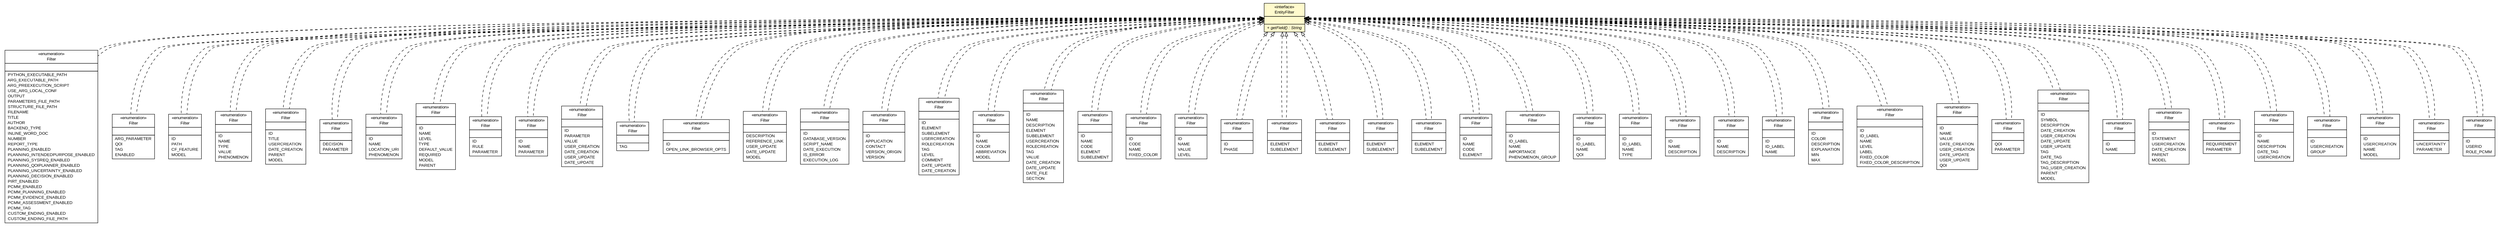 #!/usr/local/bin/dot
#
# Class diagram 
# Generated by UMLGraph version R5_6-24-gf6e263 (http://www.umlgraph.org/)
#

digraph G {
	edge [fontname="arial",fontsize=10,labelfontname="arial",labelfontsize=10];
	node [fontname="arial",fontsize=10,shape=plaintext];
	nodesep=0.25;
	ranksep=0.5;
	// gov.sandia.cf.model.ARGParameters.Filter
	c104043 [label=<<table title="gov.sandia.cf.model.ARGParameters.Filter" border="0" cellborder="1" cellspacing="0" cellpadding="2" port="p" href="../ARGParameters.Filter.html">
		<tr><td><table border="0" cellspacing="0" cellpadding="1">
<tr><td align="center" balign="center"> &#171;enumeration&#187; </td></tr>
<tr><td align="center" balign="center"> Filter </td></tr>
		</table></td></tr>
		<tr><td><table border="0" cellspacing="0" cellpadding="1">
<tr><td align="left" balign="left">  </td></tr>
		</table></td></tr>
		<tr><td><table border="0" cellspacing="0" cellpadding="1">
<tr><td align="left" balign="left"> PYTHON_EXECUTABLE_PATH </td></tr>
<tr><td align="left" balign="left"> ARG_EXECUTABLE_PATH </td></tr>
<tr><td align="left" balign="left"> ARG_PREEXECUTION_SCRIPT </td></tr>
<tr><td align="left" balign="left"> USE_ARG_LOCAL_CONF </td></tr>
<tr><td align="left" balign="left"> OUTPUT </td></tr>
<tr><td align="left" balign="left"> PARAMETERS_FILE_PATH </td></tr>
<tr><td align="left" balign="left"> STRUCTURE_FILE_PATH </td></tr>
<tr><td align="left" balign="left"> FILENAME </td></tr>
<tr><td align="left" balign="left"> TITLE </td></tr>
<tr><td align="left" balign="left"> AUTHOR </td></tr>
<tr><td align="left" balign="left"> BACKEND_TYPE </td></tr>
<tr><td align="left" balign="left"> INLINE_WORD_DOC </td></tr>
<tr><td align="left" balign="left"> NUMBER </td></tr>
<tr><td align="left" balign="left"> REPORT_TYPE </td></tr>
<tr><td align="left" balign="left"> PLANNING_ENABLED </td></tr>
<tr><td align="left" balign="left"> PLANNING_INTENDEDPURPOSE_ENABLED </td></tr>
<tr><td align="left" balign="left"> PLANNING_SYSREQ_ENABLED </td></tr>
<tr><td align="left" balign="left"> PLANNING_QOIPLANNER_ENABLED </td></tr>
<tr><td align="left" balign="left"> PLANNING_UNCERTAINTY_ENABLED </td></tr>
<tr><td align="left" balign="left"> PLANNING_DECISION_ENABLED </td></tr>
<tr><td align="left" balign="left"> PIRT_ENABLED </td></tr>
<tr><td align="left" balign="left"> PCMM_ENABLED </td></tr>
<tr><td align="left" balign="left"> PCMM_PLANNING_ENABLED </td></tr>
<tr><td align="left" balign="left"> PCMM_EVIDENCE_ENABLED </td></tr>
<tr><td align="left" balign="left"> PCMM_ASSESSMENT_ENABLED </td></tr>
<tr><td align="left" balign="left"> PCMM_TAG </td></tr>
<tr><td align="left" balign="left"> CUSTOM_ENDING_ENABLED </td></tr>
<tr><td align="left" balign="left"> CUSTOM_ENDING_FILE_PATH </td></tr>
		</table></td></tr>
		</table>>, URL="../ARGParameters.Filter.html", fontname="arial", fontcolor="black", fontsize=10.0];
	// gov.sandia.cf.model.ARGParametersQoIOption.Filter
	c104045 [label=<<table title="gov.sandia.cf.model.ARGParametersQoIOption.Filter" border="0" cellborder="1" cellspacing="0" cellpadding="2" port="p" href="../ARGParametersQoIOption.Filter.html">
		<tr><td><table border="0" cellspacing="0" cellpadding="1">
<tr><td align="center" balign="center"> &#171;enumeration&#187; </td></tr>
<tr><td align="center" balign="center"> Filter </td></tr>
		</table></td></tr>
		<tr><td><table border="0" cellspacing="0" cellpadding="1">
<tr><td align="left" balign="left">  </td></tr>
		</table></td></tr>
		<tr><td><table border="0" cellspacing="0" cellpadding="1">
<tr><td align="left" balign="left"> ARG_PARAMETER </td></tr>
<tr><td align="left" balign="left"> QOI </td></tr>
<tr><td align="left" balign="left"> TAG </td></tr>
<tr><td align="left" balign="left"> ENABLED </td></tr>
		</table></td></tr>
		</table>>, URL="../ARGParametersQoIOption.Filter.html", fontname="arial", fontcolor="black", fontsize=10.0];
	// gov.sandia.cf.model.ConfigurationFile.Filter
	c104052 [label=<<table title="gov.sandia.cf.model.ConfigurationFile.Filter" border="0" cellborder="1" cellspacing="0" cellpadding="2" port="p" href="../ConfigurationFile.Filter.html">
		<tr><td><table border="0" cellspacing="0" cellpadding="1">
<tr><td align="center" balign="center"> &#171;enumeration&#187; </td></tr>
<tr><td align="center" balign="center"> Filter </td></tr>
		</table></td></tr>
		<tr><td><table border="0" cellspacing="0" cellpadding="1">
<tr><td align="left" balign="left">  </td></tr>
		</table></td></tr>
		<tr><td><table border="0" cellspacing="0" cellpadding="1">
<tr><td align="left" balign="left"> ID </td></tr>
<tr><td align="left" balign="left"> PATH </td></tr>
<tr><td align="left" balign="left"> CF_FEATURE </td></tr>
<tr><td align="left" balign="left"> MODEL </td></tr>
		</table></td></tr>
		</table>>, URL="../ConfigurationFile.Filter.html", fontname="arial", fontcolor="black", fontsize=10.0];
	// gov.sandia.cf.model.Criterion.Filter
	c104054 [label=<<table title="gov.sandia.cf.model.Criterion.Filter" border="0" cellborder="1" cellspacing="0" cellpadding="2" port="p" href="../Criterion.Filter.html">
		<tr><td><table border="0" cellspacing="0" cellpadding="1">
<tr><td align="center" balign="center"> &#171;enumeration&#187; </td></tr>
<tr><td align="center" balign="center"> Filter </td></tr>
		</table></td></tr>
		<tr><td><table border="0" cellspacing="0" cellpadding="1">
<tr><td align="left" balign="left">  </td></tr>
		</table></td></tr>
		<tr><td><table border="0" cellspacing="0" cellpadding="1">
<tr><td align="left" balign="left"> ID </td></tr>
<tr><td align="left" balign="left"> NAME </td></tr>
<tr><td align="left" balign="left"> TYPE </td></tr>
<tr><td align="left" balign="left"> VALUE </td></tr>
<tr><td align="left" balign="left"> PHENOMENON </td></tr>
		</table></td></tr>
		</table>>, URL="../Criterion.Filter.html", fontname="arial", fontcolor="black", fontsize=10.0];
	// gov.sandia.cf.model.Decision.Filter
	c104056 [label=<<table title="gov.sandia.cf.model.Decision.Filter" border="0" cellborder="1" cellspacing="0" cellpadding="2" port="p" href="../Decision.Filter.html">
		<tr><td><table border="0" cellspacing="0" cellpadding="1">
<tr><td align="center" balign="center"> &#171;enumeration&#187; </td></tr>
<tr><td align="center" balign="center"> Filter </td></tr>
		</table></td></tr>
		<tr><td><table border="0" cellspacing="0" cellpadding="1">
<tr><td align="left" balign="left">  </td></tr>
		</table></td></tr>
		<tr><td><table border="0" cellspacing="0" cellpadding="1">
<tr><td align="left" balign="left"> ID </td></tr>
<tr><td align="left" balign="left"> TITLE </td></tr>
<tr><td align="left" balign="left"> USERCREATION </td></tr>
<tr><td align="left" balign="left"> DATE_CREATION </td></tr>
<tr><td align="left" balign="left"> PARENT </td></tr>
<tr><td align="left" balign="left"> MODEL </td></tr>
		</table></td></tr>
		</table>>, URL="../Decision.Filter.html", fontname="arial", fontcolor="black", fontsize=10.0];
	// gov.sandia.cf.model.DecisionValue.Filter
	c104061 [label=<<table title="gov.sandia.cf.model.DecisionValue.Filter" border="0" cellborder="1" cellspacing="0" cellpadding="2" port="p" href="../DecisionValue.Filter.html">
		<tr><td><table border="0" cellspacing="0" cellpadding="1">
<tr><td align="center" balign="center"> &#171;enumeration&#187; </td></tr>
<tr><td align="center" balign="center"> Filter </td></tr>
		</table></td></tr>
		<tr><td><table border="0" cellspacing="0" cellpadding="1">
<tr><td align="left" balign="left">  </td></tr>
		</table></td></tr>
		<tr><td><table border="0" cellspacing="0" cellpadding="1">
<tr><td align="left" balign="left"> DECISION </td></tr>
<tr><td align="left" balign="left"> PARAMETER </td></tr>
		</table></td></tr>
		</table>>, URL="../DecisionValue.Filter.html", fontname="arial", fontcolor="black", fontsize=10.0];
	// gov.sandia.cf.model.Document.Filter
	c104063 [label=<<table title="gov.sandia.cf.model.Document.Filter" border="0" cellborder="1" cellspacing="0" cellpadding="2" port="p" href="../Document.Filter.html">
		<tr><td><table border="0" cellspacing="0" cellpadding="1">
<tr><td align="center" balign="center"> &#171;enumeration&#187; </td></tr>
<tr><td align="center" balign="center"> Filter </td></tr>
		</table></td></tr>
		<tr><td><table border="0" cellspacing="0" cellpadding="1">
<tr><td align="left" balign="left">  </td></tr>
		</table></td></tr>
		<tr><td><table border="0" cellspacing="0" cellpadding="1">
<tr><td align="left" balign="left"> ID </td></tr>
<tr><td align="left" balign="left"> NAME </td></tr>
<tr><td align="left" balign="left"> LOCATION_URI </td></tr>
<tr><td align="left" balign="left"> PHENOMENON </td></tr>
		</table></td></tr>
		</table>>, URL="../Document.Filter.html", fontname="arial", fontcolor="black", fontsize=10.0];
	// gov.sandia.cf.model.GenericParameter.Filter
	c104066 [label=<<table title="gov.sandia.cf.model.GenericParameter.Filter" border="0" cellborder="1" cellspacing="0" cellpadding="2" port="p" href="../GenericParameter.Filter.html">
		<tr><td><table border="0" cellspacing="0" cellpadding="1">
<tr><td align="center" balign="center"> &#171;enumeration&#187; </td></tr>
<tr><td align="center" balign="center"> Filter </td></tr>
		</table></td></tr>
		<tr><td><table border="0" cellspacing="0" cellpadding="1">
<tr><td align="left" balign="left">  </td></tr>
		</table></td></tr>
		<tr><td><table border="0" cellspacing="0" cellpadding="1">
<tr><td align="left" balign="left"> ID </td></tr>
<tr><td align="left" balign="left"> NAME </td></tr>
<tr><td align="left" balign="left"> LEVEL </td></tr>
<tr><td align="left" balign="left"> TYPE </td></tr>
<tr><td align="left" balign="left"> DEFAULT_VALUE </td></tr>
<tr><td align="left" balign="left"> REQUIRED </td></tr>
<tr><td align="left" balign="left"> MODEL </td></tr>
<tr><td align="left" balign="left"> PARENT </td></tr>
		</table></td></tr>
		</table>>, URL="../GenericParameter.Filter.html", fontname="arial", fontcolor="black", fontsize=10.0];
	// gov.sandia.cf.model.GenericParameterConstraint.Filter
	c104068 [label=<<table title="gov.sandia.cf.model.GenericParameterConstraint.Filter" border="0" cellborder="1" cellspacing="0" cellpadding="2" port="p" href="../GenericParameterConstraint.Filter.html">
		<tr><td><table border="0" cellspacing="0" cellpadding="1">
<tr><td align="center" balign="center"> &#171;enumeration&#187; </td></tr>
<tr><td align="center" balign="center"> Filter </td></tr>
		</table></td></tr>
		<tr><td><table border="0" cellspacing="0" cellpadding="1">
<tr><td align="left" balign="left">  </td></tr>
		</table></td></tr>
		<tr><td><table border="0" cellspacing="0" cellpadding="1">
<tr><td align="left" balign="left"> ID </td></tr>
<tr><td align="left" balign="left"> RULE </td></tr>
<tr><td align="left" balign="left"> PARAMETER </td></tr>
		</table></td></tr>
		</table>>, URL="../GenericParameterConstraint.Filter.html", fontname="arial", fontcolor="black", fontsize=10.0];
	// gov.sandia.cf.model.GenericParameterSelectValue.Filter
	c104070 [label=<<table title="gov.sandia.cf.model.GenericParameterSelectValue.Filter" border="0" cellborder="1" cellspacing="0" cellpadding="2" port="p" href="../GenericParameterSelectValue.Filter.html">
		<tr><td><table border="0" cellspacing="0" cellpadding="1">
<tr><td align="center" balign="center"> &#171;enumeration&#187; </td></tr>
<tr><td align="center" balign="center"> Filter </td></tr>
		</table></td></tr>
		<tr><td><table border="0" cellspacing="0" cellpadding="1">
<tr><td align="left" balign="left">  </td></tr>
		</table></td></tr>
		<tr><td><table border="0" cellspacing="0" cellpadding="1">
<tr><td align="left" balign="left"> ID </td></tr>
<tr><td align="left" balign="left"> NAME </td></tr>
<tr><td align="left" balign="left"> PARAMETER </td></tr>
		</table></td></tr>
		</table>>, URL="../GenericParameterSelectValue.Filter.html", fontname="arial", fontcolor="black", fontsize=10.0];
	// gov.sandia.cf.model.GenericValue.Filter
	c104072 [label=<<table title="gov.sandia.cf.model.GenericValue.Filter" border="0" cellborder="1" cellspacing="0" cellpadding="2" port="p" href="../GenericValue.Filter.html">
		<tr><td><table border="0" cellspacing="0" cellpadding="1">
<tr><td align="center" balign="center"> &#171;enumeration&#187; </td></tr>
<tr><td align="center" balign="center"> Filter </td></tr>
		</table></td></tr>
		<tr><td><table border="0" cellspacing="0" cellpadding="1">
<tr><td align="left" balign="left">  </td></tr>
		</table></td></tr>
		<tr><td><table border="0" cellspacing="0" cellpadding="1">
<tr><td align="left" balign="left"> ID </td></tr>
<tr><td align="left" balign="left"> PARAMETER </td></tr>
<tr><td align="left" balign="left"> VALUE </td></tr>
<tr><td align="left" balign="left"> USER_CREATION </td></tr>
<tr><td align="left" balign="left"> DATE_CREATION </td></tr>
<tr><td align="left" balign="left"> USER_UPDATE </td></tr>
<tr><td align="left" balign="left"> DATE_UPDATE </td></tr>
		</table></td></tr>
		</table>>, URL="../GenericValue.Filter.html", fontname="arial", fontcolor="black", fontsize=10.0];
	// gov.sandia.cf.model.GenericValueTaggable.Filter
	c104074 [label=<<table title="gov.sandia.cf.model.GenericValueTaggable.Filter" border="0" cellborder="1" cellspacing="0" cellpadding="2" port="p" href="../GenericValueTaggable.Filter.html">
		<tr><td><table border="0" cellspacing="0" cellpadding="1">
<tr><td align="center" balign="center"> &#171;enumeration&#187; </td></tr>
<tr><td align="center" balign="center"> Filter </td></tr>
		</table></td></tr>
		<tr><td><table border="0" cellspacing="0" cellpadding="1">
<tr><td align="left" balign="left">  </td></tr>
		</table></td></tr>
		<tr><td><table border="0" cellspacing="0" cellpadding="1">
<tr><td align="left" balign="left"> TAG </td></tr>
		</table></td></tr>
		</table>>, URL="../GenericValueTaggable.Filter.html", fontname="arial", fontcolor="black", fontsize=10.0];
	// gov.sandia.cf.model.GlobalConfiguration.Filter
	c104076 [label=<<table title="gov.sandia.cf.model.GlobalConfiguration.Filter" border="0" cellborder="1" cellspacing="0" cellpadding="2" port="p" href="../GlobalConfiguration.Filter.html">
		<tr><td><table border="0" cellspacing="0" cellpadding="1">
<tr><td align="center" balign="center"> &#171;enumeration&#187; </td></tr>
<tr><td align="center" balign="center"> Filter </td></tr>
		</table></td></tr>
		<tr><td><table border="0" cellspacing="0" cellpadding="1">
<tr><td align="left" balign="left">  </td></tr>
		</table></td></tr>
		<tr><td><table border="0" cellspacing="0" cellpadding="1">
<tr><td align="left" balign="left"> ID </td></tr>
<tr><td align="left" balign="left"> OPEN_LINK_BROWSER_OPTS </td></tr>
		</table></td></tr>
		</table>>, URL="../GlobalConfiguration.Filter.html", fontname="arial", fontcolor="black", fontsize=10.0];
	// gov.sandia.cf.model.IntendedPurpose.Filter
	c104086 [label=<<table title="gov.sandia.cf.model.IntendedPurpose.Filter" border="0" cellborder="1" cellspacing="0" cellpadding="2" port="p" href="../IntendedPurpose.Filter.html">
		<tr><td><table border="0" cellspacing="0" cellpadding="1">
<tr><td align="center" balign="center"> &#171;enumeration&#187; </td></tr>
<tr><td align="center" balign="center"> Filter </td></tr>
		</table></td></tr>
		<tr><td><table border="0" cellspacing="0" cellpadding="1">
<tr><td align="left" balign="left">  </td></tr>
		</table></td></tr>
		<tr><td><table border="0" cellspacing="0" cellpadding="1">
<tr><td align="left" balign="left"> DESCRIPTION </td></tr>
<tr><td align="left" balign="left"> REFERENCE_LINK </td></tr>
<tr><td align="left" balign="left"> USER_UPDATE </td></tr>
<tr><td align="left" balign="left"> DATE_UPDATE </td></tr>
<tr><td align="left" balign="left"> MODEL </td></tr>
		</table></td></tr>
		</table>>, URL="../IntendedPurpose.Filter.html", fontname="arial", fontcolor="black", fontsize=10.0];
	// gov.sandia.cf.model.MigrationLog.Filter
	c104089 [label=<<table title="gov.sandia.cf.model.MigrationLog.Filter" border="0" cellborder="1" cellspacing="0" cellpadding="2" port="p" href="../MigrationLog.Filter.html">
		<tr><td><table border="0" cellspacing="0" cellpadding="1">
<tr><td align="center" balign="center"> &#171;enumeration&#187; </td></tr>
<tr><td align="center" balign="center"> Filter </td></tr>
		</table></td></tr>
		<tr><td><table border="0" cellspacing="0" cellpadding="1">
<tr><td align="left" balign="left">  </td></tr>
		</table></td></tr>
		<tr><td><table border="0" cellspacing="0" cellpadding="1">
<tr><td align="left" balign="left"> ID </td></tr>
<tr><td align="left" balign="left"> DATABASE_VERSION </td></tr>
<tr><td align="left" balign="left"> SCRIPT_NAME </td></tr>
<tr><td align="left" balign="left"> DATE_EXECUTION </td></tr>
<tr><td align="left" balign="left"> IS_ERROR </td></tr>
<tr><td align="left" balign="left"> EXECUTION_LOG </td></tr>
		</table></td></tr>
		</table>>, URL="../MigrationLog.Filter.html", fontname="arial", fontcolor="black", fontsize=10.0];
	// gov.sandia.cf.model.Model.Filter
	c104091 [label=<<table title="gov.sandia.cf.model.Model.Filter" border="0" cellborder="1" cellspacing="0" cellpadding="2" port="p" href="../Model.Filter.html">
		<tr><td><table border="0" cellspacing="0" cellpadding="1">
<tr><td align="center" balign="center"> &#171;enumeration&#187; </td></tr>
<tr><td align="center" balign="center"> Filter </td></tr>
		</table></td></tr>
		<tr><td><table border="0" cellspacing="0" cellpadding="1">
<tr><td align="left" balign="left">  </td></tr>
		</table></td></tr>
		<tr><td><table border="0" cellspacing="0" cellpadding="1">
<tr><td align="left" balign="left"> ID </td></tr>
<tr><td align="left" balign="left"> APPLICATION </td></tr>
<tr><td align="left" balign="left"> CONTACT </td></tr>
<tr><td align="left" balign="left"> VERSION_ORIGIN </td></tr>
<tr><td align="left" balign="left"> VERSION </td></tr>
		</table></td></tr>
		</table>>, URL="../Model.Filter.html", fontname="arial", fontcolor="black", fontsize=10.0];
	// gov.sandia.cf.model.PCMMAssessment.Filter
	c104099 [label=<<table title="gov.sandia.cf.model.PCMMAssessment.Filter" border="0" cellborder="1" cellspacing="0" cellpadding="2" port="p" href="../PCMMAssessment.Filter.html">
		<tr><td><table border="0" cellspacing="0" cellpadding="1">
<tr><td align="center" balign="center"> &#171;enumeration&#187; </td></tr>
<tr><td align="center" balign="center"> Filter </td></tr>
		</table></td></tr>
		<tr><td><table border="0" cellspacing="0" cellpadding="1">
<tr><td align="left" balign="left">  </td></tr>
		</table></td></tr>
		<tr><td><table border="0" cellspacing="0" cellpadding="1">
<tr><td align="left" balign="left"> ID </td></tr>
<tr><td align="left" balign="left"> ELEMENT </td></tr>
<tr><td align="left" balign="left"> SUBELEMENT </td></tr>
<tr><td align="left" balign="left"> USERCREATION </td></tr>
<tr><td align="left" balign="left"> ROLECREATION </td></tr>
<tr><td align="left" balign="left"> TAG </td></tr>
<tr><td align="left" balign="left"> LEVEL </td></tr>
<tr><td align="left" balign="left"> COMMENT </td></tr>
<tr><td align="left" balign="left"> DATE_UPDATE </td></tr>
<tr><td align="left" balign="left"> DATE_CREATION </td></tr>
		</table></td></tr>
		</table>>, URL="../PCMMAssessment.Filter.html", fontname="arial", fontcolor="black", fontsize=10.0];
	// gov.sandia.cf.model.PCMMElement.Filter
	c104101 [label=<<table title="gov.sandia.cf.model.PCMMElement.Filter" border="0" cellborder="1" cellspacing="0" cellpadding="2" port="p" href="../PCMMElement.Filter.html">
		<tr><td><table border="0" cellspacing="0" cellpadding="1">
<tr><td align="center" balign="center"> &#171;enumeration&#187; </td></tr>
<tr><td align="center" balign="center"> Filter </td></tr>
		</table></td></tr>
		<tr><td><table border="0" cellspacing="0" cellpadding="1">
<tr><td align="left" balign="left">  </td></tr>
		</table></td></tr>
		<tr><td><table border="0" cellspacing="0" cellpadding="1">
<tr><td align="left" balign="left"> ID </td></tr>
<tr><td align="left" balign="left"> NAME </td></tr>
<tr><td align="left" balign="left"> COLOR </td></tr>
<tr><td align="left" balign="left"> ABBREVIATION </td></tr>
<tr><td align="left" balign="left"> MODEL </td></tr>
		</table></td></tr>
		</table>>, URL="../PCMMElement.Filter.html", fontname="arial", fontcolor="black", fontsize=10.0];
	// gov.sandia.cf.model.PCMMEvidence.Filter
	c104103 [label=<<table title="gov.sandia.cf.model.PCMMEvidence.Filter" border="0" cellborder="1" cellspacing="0" cellpadding="2" port="p" href="../PCMMEvidence.Filter.html">
		<tr><td><table border="0" cellspacing="0" cellpadding="1">
<tr><td align="center" balign="center"> &#171;enumeration&#187; </td></tr>
<tr><td align="center" balign="center"> Filter </td></tr>
		</table></td></tr>
		<tr><td><table border="0" cellspacing="0" cellpadding="1">
<tr><td align="left" balign="left">  </td></tr>
		</table></td></tr>
		<tr><td><table border="0" cellspacing="0" cellpadding="1">
<tr><td align="left" balign="left"> ID </td></tr>
<tr><td align="left" balign="left"> NAME </td></tr>
<tr><td align="left" balign="left"> DESCRIPTION </td></tr>
<tr><td align="left" balign="left"> ELEMENT </td></tr>
<tr><td align="left" balign="left"> SUBELEMENT </td></tr>
<tr><td align="left" balign="left"> USERCREATION </td></tr>
<tr><td align="left" balign="left"> ROLECREATION </td></tr>
<tr><td align="left" balign="left"> TAG </td></tr>
<tr><td align="left" balign="left"> VALUE </td></tr>
<tr><td align="left" balign="left"> DATE_CREATION </td></tr>
<tr><td align="left" balign="left"> DATE_UPDATE </td></tr>
<tr><td align="left" balign="left"> DATE_FILE </td></tr>
<tr><td align="left" balign="left"> SECTION </td></tr>
		</table></td></tr>
		</table>>, URL="../PCMMEvidence.Filter.html", fontname="arial", fontcolor="black", fontsize=10.0];
	// gov.sandia.cf.model.PCMMLevel.Filter
	c104105 [label=<<table title="gov.sandia.cf.model.PCMMLevel.Filter" border="0" cellborder="1" cellspacing="0" cellpadding="2" port="p" href="../PCMMLevel.Filter.html">
		<tr><td><table border="0" cellspacing="0" cellpadding="1">
<tr><td align="center" balign="center"> &#171;enumeration&#187; </td></tr>
<tr><td align="center" balign="center"> Filter </td></tr>
		</table></td></tr>
		<tr><td><table border="0" cellspacing="0" cellpadding="1">
<tr><td align="left" balign="left">  </td></tr>
		</table></td></tr>
		<tr><td><table border="0" cellspacing="0" cellpadding="1">
<tr><td align="left" balign="left"> ID </td></tr>
<tr><td align="left" balign="left"> NAME </td></tr>
<tr><td align="left" balign="left"> CODE </td></tr>
<tr><td align="left" balign="left"> ELEMENT </td></tr>
<tr><td align="left" balign="left"> SUBELEMENT </td></tr>
		</table></td></tr>
		</table>>, URL="../PCMMLevel.Filter.html", fontname="arial", fontcolor="black", fontsize=10.0];
	// gov.sandia.cf.model.PCMMLevelColor.Filter
	c104107 [label=<<table title="gov.sandia.cf.model.PCMMLevelColor.Filter" border="0" cellborder="1" cellspacing="0" cellpadding="2" port="p" href="../PCMMLevelColor.Filter.html">
		<tr><td><table border="0" cellspacing="0" cellpadding="1">
<tr><td align="center" balign="center"> &#171;enumeration&#187; </td></tr>
<tr><td align="center" balign="center"> Filter </td></tr>
		</table></td></tr>
		<tr><td><table border="0" cellspacing="0" cellpadding="1">
<tr><td align="left" balign="left">  </td></tr>
		</table></td></tr>
		<tr><td><table border="0" cellspacing="0" cellpadding="1">
<tr><td align="left" balign="left"> ID </td></tr>
<tr><td align="left" balign="left"> CODE </td></tr>
<tr><td align="left" balign="left"> NAME </td></tr>
<tr><td align="left" balign="left"> FIXED_COLOR </td></tr>
		</table></td></tr>
		</table>>, URL="../PCMMLevelColor.Filter.html", fontname="arial", fontcolor="black", fontsize=10.0];
	// gov.sandia.cf.model.PCMMLevelDescriptor.Filter
	c104109 [label=<<table title="gov.sandia.cf.model.PCMMLevelDescriptor.Filter" border="0" cellborder="1" cellspacing="0" cellpadding="2" port="p" href="../PCMMLevelDescriptor.Filter.html">
		<tr><td><table border="0" cellspacing="0" cellpadding="1">
<tr><td align="center" balign="center"> &#171;enumeration&#187; </td></tr>
<tr><td align="center" balign="center"> Filter </td></tr>
		</table></td></tr>
		<tr><td><table border="0" cellspacing="0" cellpadding="1">
<tr><td align="left" balign="left">  </td></tr>
		</table></td></tr>
		<tr><td><table border="0" cellspacing="0" cellpadding="1">
<tr><td align="left" balign="left"> ID </td></tr>
<tr><td align="left" balign="left"> NAME </td></tr>
<tr><td align="left" balign="left"> VALUE </td></tr>
<tr><td align="left" balign="left"> LEVEL </td></tr>
		</table></td></tr>
		</table>>, URL="../PCMMLevelDescriptor.Filter.html", fontname="arial", fontcolor="black", fontsize=10.0];
	// gov.sandia.cf.model.PCMMOption.Filter
	c104112 [label=<<table title="gov.sandia.cf.model.PCMMOption.Filter" border="0" cellborder="1" cellspacing="0" cellpadding="2" port="p" href="../PCMMOption.Filter.html">
		<tr><td><table border="0" cellspacing="0" cellpadding="1">
<tr><td align="center" balign="center"> &#171;enumeration&#187; </td></tr>
<tr><td align="center" balign="center"> Filter </td></tr>
		</table></td></tr>
		<tr><td><table border="0" cellspacing="0" cellpadding="1">
<tr><td align="left" balign="left">  </td></tr>
		</table></td></tr>
		<tr><td><table border="0" cellspacing="0" cellpadding="1">
<tr><td align="left" balign="left"> ID </td></tr>
<tr><td align="left" balign="left"> PHASE </td></tr>
		</table></td></tr>
		</table>>, URL="../PCMMOption.Filter.html", fontname="arial", fontcolor="black", fontsize=10.0];
	// gov.sandia.cf.model.PCMMPlanningQuestion.Filter
	c104117 [label=<<table title="gov.sandia.cf.model.PCMMPlanningQuestion.Filter" border="0" cellborder="1" cellspacing="0" cellpadding="2" port="p" href="../PCMMPlanningQuestion.Filter.html">
		<tr><td><table border="0" cellspacing="0" cellpadding="1">
<tr><td align="center" balign="center"> &#171;enumeration&#187; </td></tr>
<tr><td align="center" balign="center"> Filter </td></tr>
		</table></td></tr>
		<tr><td><table border="0" cellspacing="0" cellpadding="1">
<tr><td align="left" balign="left">  </td></tr>
		</table></td></tr>
		<tr><td><table border="0" cellspacing="0" cellpadding="1">
<tr><td align="left" balign="left"> ELEMENT </td></tr>
<tr><td align="left" balign="left"> SUBELEMENT </td></tr>
		</table></td></tr>
		</table>>, URL="../PCMMPlanningQuestion.Filter.html", fontname="arial", fontcolor="black", fontsize=10.0];
	// gov.sandia.cf.model.PCMMPlanningTableItem.Filter
	c104122 [label=<<table title="gov.sandia.cf.model.PCMMPlanningTableItem.Filter" border="0" cellborder="1" cellspacing="0" cellpadding="2" port="p" href="../PCMMPlanningTableItem.Filter.html">
		<tr><td><table border="0" cellspacing="0" cellpadding="1">
<tr><td align="center" balign="center"> &#171;enumeration&#187; </td></tr>
<tr><td align="center" balign="center"> Filter </td></tr>
		</table></td></tr>
		<tr><td><table border="0" cellspacing="0" cellpadding="1">
<tr><td align="left" balign="left">  </td></tr>
		</table></td></tr>
		<tr><td><table border="0" cellspacing="0" cellpadding="1">
<tr><td align="left" balign="left"> ELEMENT </td></tr>
<tr><td align="left" balign="left"> SUBELEMENT </td></tr>
		</table></td></tr>
		</table>>, URL="../PCMMPlanningTableItem.Filter.html", fontname="arial", fontcolor="black", fontsize=10.0];
	// gov.sandia.cf.model.PCMMPlanningTableValue.Filter
	c104124 [label=<<table title="gov.sandia.cf.model.PCMMPlanningTableValue.Filter" border="0" cellborder="1" cellspacing="0" cellpadding="2" port="p" href="../PCMMPlanningTableValue.Filter.html">
		<tr><td><table border="0" cellspacing="0" cellpadding="1">
<tr><td align="center" balign="center"> &#171;enumeration&#187; </td></tr>
<tr><td align="center" balign="center"> Filter </td></tr>
		</table></td></tr>
		<tr><td><table border="0" cellspacing="0" cellpadding="1">
<tr><td align="left" balign="left">  </td></tr>
		</table></td></tr>
		<tr><td><table border="0" cellspacing="0" cellpadding="1">
<tr><td align="left" balign="left"> ELEMENT </td></tr>
<tr><td align="left" balign="left"> SUBELEMENT </td></tr>
		</table></td></tr>
		</table>>, URL="../PCMMPlanningTableValue.Filter.html", fontname="arial", fontcolor="black", fontsize=10.0];
	// gov.sandia.cf.model.PCMMPlanningValue.Filter
	c104126 [label=<<table title="gov.sandia.cf.model.PCMMPlanningValue.Filter" border="0" cellborder="1" cellspacing="0" cellpadding="2" port="p" href="../PCMMPlanningValue.Filter.html">
		<tr><td><table border="0" cellspacing="0" cellpadding="1">
<tr><td align="center" balign="center"> &#171;enumeration&#187; </td></tr>
<tr><td align="center" balign="center"> Filter </td></tr>
		</table></td></tr>
		<tr><td><table border="0" cellspacing="0" cellpadding="1">
<tr><td align="left" balign="left">  </td></tr>
		</table></td></tr>
		<tr><td><table border="0" cellspacing="0" cellpadding="1">
<tr><td align="left" balign="left"> ELEMENT </td></tr>
<tr><td align="left" balign="left"> SUBELEMENT </td></tr>
		</table></td></tr>
		</table>>, URL="../PCMMPlanningValue.Filter.html", fontname="arial", fontcolor="black", fontsize=10.0];
	// gov.sandia.cf.model.PCMMSubelement.Filter
	c104128 [label=<<table title="gov.sandia.cf.model.PCMMSubelement.Filter" border="0" cellborder="1" cellspacing="0" cellpadding="2" port="p" href="../PCMMSubelement.Filter.html">
		<tr><td><table border="0" cellspacing="0" cellpadding="1">
<tr><td align="center" balign="center"> &#171;enumeration&#187; </td></tr>
<tr><td align="center" balign="center"> Filter </td></tr>
		</table></td></tr>
		<tr><td><table border="0" cellspacing="0" cellpadding="1">
<tr><td align="left" balign="left">  </td></tr>
		</table></td></tr>
		<tr><td><table border="0" cellspacing="0" cellpadding="1">
<tr><td align="left" balign="left"> ID </td></tr>
<tr><td align="left" balign="left"> NAME </td></tr>
<tr><td align="left" balign="left"> CODE </td></tr>
<tr><td align="left" balign="left"> ELEMENT </td></tr>
		</table></td></tr>
		</table>>, URL="../PCMMSubelement.Filter.html", fontname="arial", fontcolor="black", fontsize=10.0];
	// gov.sandia.cf.model.Phenomenon.Filter
	c104130 [label=<<table title="gov.sandia.cf.model.Phenomenon.Filter" border="0" cellborder="1" cellspacing="0" cellpadding="2" port="p" href="../Phenomenon.Filter.html">
		<tr><td><table border="0" cellspacing="0" cellpadding="1">
<tr><td align="center" balign="center"> &#171;enumeration&#187; </td></tr>
<tr><td align="center" balign="center"> Filter </td></tr>
		</table></td></tr>
		<tr><td><table border="0" cellspacing="0" cellpadding="1">
<tr><td align="left" balign="left">  </td></tr>
		</table></td></tr>
		<tr><td><table border="0" cellspacing="0" cellpadding="1">
<tr><td align="left" balign="left"> ID </td></tr>
<tr><td align="left" balign="left"> ID_LABEL </td></tr>
<tr><td align="left" balign="left"> NAME </td></tr>
<tr><td align="left" balign="left"> IMPORTANCE </td></tr>
<tr><td align="left" balign="left"> PHENOMENON_GROUP </td></tr>
		</table></td></tr>
		</table>>, URL="../Phenomenon.Filter.html", fontname="arial", fontcolor="black", fontsize=10.0];
	// gov.sandia.cf.model.PhenomenonGroup.Filter
	c104132 [label=<<table title="gov.sandia.cf.model.PhenomenonGroup.Filter" border="0" cellborder="1" cellspacing="0" cellpadding="2" port="p" href="../PhenomenonGroup.Filter.html">
		<tr><td><table border="0" cellspacing="0" cellpadding="1">
<tr><td align="center" balign="center"> &#171;enumeration&#187; </td></tr>
<tr><td align="center" balign="center"> Filter </td></tr>
		</table></td></tr>
		<tr><td><table border="0" cellspacing="0" cellpadding="1">
<tr><td align="left" balign="left">  </td></tr>
		</table></td></tr>
		<tr><td><table border="0" cellspacing="0" cellpadding="1">
<tr><td align="left" balign="left"> ID </td></tr>
<tr><td align="left" balign="left"> ID_LABEL </td></tr>
<tr><td align="left" balign="left"> NAME </td></tr>
<tr><td align="left" balign="left"> QOI </td></tr>
		</table></td></tr>
		</table>>, URL="../PhenomenonGroup.Filter.html", fontname="arial", fontcolor="black", fontsize=10.0];
	// gov.sandia.cf.model.PIRTAdequacyColumn.Filter
	c104134 [label=<<table title="gov.sandia.cf.model.PIRTAdequacyColumn.Filter" border="0" cellborder="1" cellspacing="0" cellpadding="2" port="p" href="../PIRTAdequacyColumn.Filter.html">
		<tr><td><table border="0" cellspacing="0" cellpadding="1">
<tr><td align="center" balign="center"> &#171;enumeration&#187; </td></tr>
<tr><td align="center" balign="center"> Filter </td></tr>
		</table></td></tr>
		<tr><td><table border="0" cellspacing="0" cellpadding="1">
<tr><td align="left" balign="left">  </td></tr>
		</table></td></tr>
		<tr><td><table border="0" cellspacing="0" cellpadding="1">
<tr><td align="left" balign="left"> ID </td></tr>
<tr><td align="left" balign="left"> ID_LABEL </td></tr>
<tr><td align="left" balign="left"> NAME </td></tr>
<tr><td align="left" balign="left"> TYPE </td></tr>
		</table></td></tr>
		</table>>, URL="../PIRTAdequacyColumn.Filter.html", fontname="arial", fontcolor="black", fontsize=10.0];
	// gov.sandia.cf.model.PIRTAdequacyColumnGuideline.Filter
	c104136 [label=<<table title="gov.sandia.cf.model.PIRTAdequacyColumnGuideline.Filter" border="0" cellborder="1" cellspacing="0" cellpadding="2" port="p" href="../PIRTAdequacyColumnGuideline.Filter.html">
		<tr><td><table border="0" cellspacing="0" cellpadding="1">
<tr><td align="center" balign="center"> &#171;enumeration&#187; </td></tr>
<tr><td align="center" balign="center"> Filter </td></tr>
		</table></td></tr>
		<tr><td><table border="0" cellspacing="0" cellpadding="1">
<tr><td align="left" balign="left">  </td></tr>
		</table></td></tr>
		<tr><td><table border="0" cellspacing="0" cellpadding="1">
<tr><td align="left" balign="left"> ID </td></tr>
<tr><td align="left" balign="left"> NAME </td></tr>
<tr><td align="left" balign="left"> DESCRIPTION </td></tr>
		</table></td></tr>
		</table>>, URL="../PIRTAdequacyColumnGuideline.Filter.html", fontname="arial", fontcolor="black", fontsize=10.0];
	// gov.sandia.cf.model.PIRTAdequacyColumnLevelGuideline.Filter
	c104138 [label=<<table title="gov.sandia.cf.model.PIRTAdequacyColumnLevelGuideline.Filter" border="0" cellborder="1" cellspacing="0" cellpadding="2" port="p" href="../PIRTAdequacyColumnLevelGuideline.Filter.html">
		<tr><td><table border="0" cellspacing="0" cellpadding="1">
<tr><td align="center" balign="center"> &#171;enumeration&#187; </td></tr>
<tr><td align="center" balign="center"> Filter </td></tr>
		</table></td></tr>
		<tr><td><table border="0" cellspacing="0" cellpadding="1">
<tr><td align="left" balign="left">  </td></tr>
		</table></td></tr>
		<tr><td><table border="0" cellspacing="0" cellpadding="1">
<tr><td align="left" balign="left"> ID </td></tr>
<tr><td align="left" balign="left"> NAME </td></tr>
<tr><td align="left" balign="left"> DESCRIPTION </td></tr>
		</table></td></tr>
		</table>>, URL="../PIRTAdequacyColumnLevelGuideline.Filter.html", fontname="arial", fontcolor="black", fontsize=10.0];
	// gov.sandia.cf.model.PIRTDescriptionHeader.Filter
	c104140 [label=<<table title="gov.sandia.cf.model.PIRTDescriptionHeader.Filter" border="0" cellborder="1" cellspacing="0" cellpadding="2" port="p" href="../PIRTDescriptionHeader.Filter.html">
		<tr><td><table border="0" cellspacing="0" cellpadding="1">
<tr><td align="center" balign="center"> &#171;enumeration&#187; </td></tr>
<tr><td align="center" balign="center"> Filter </td></tr>
		</table></td></tr>
		<tr><td><table border="0" cellspacing="0" cellpadding="1">
<tr><td align="left" balign="left">  </td></tr>
		</table></td></tr>
		<tr><td><table border="0" cellspacing="0" cellpadding="1">
<tr><td align="left" balign="left"> ID </td></tr>
<tr><td align="left" balign="left"> ID_LABEL </td></tr>
<tr><td align="left" balign="left"> NAME </td></tr>
		</table></td></tr>
		</table>>, URL="../PIRTDescriptionHeader.Filter.html", fontname="arial", fontcolor="black", fontsize=10.0];
	// gov.sandia.cf.model.PIRTLevelDifferenceColor.Filter
	c104142 [label=<<table title="gov.sandia.cf.model.PIRTLevelDifferenceColor.Filter" border="0" cellborder="1" cellspacing="0" cellpadding="2" port="p" href="../PIRTLevelDifferenceColor.Filter.html">
		<tr><td><table border="0" cellspacing="0" cellpadding="1">
<tr><td align="center" balign="center"> &#171;enumeration&#187; </td></tr>
<tr><td align="center" balign="center"> Filter </td></tr>
		</table></td></tr>
		<tr><td><table border="0" cellspacing="0" cellpadding="1">
<tr><td align="left" balign="left">  </td></tr>
		</table></td></tr>
		<tr><td><table border="0" cellspacing="0" cellpadding="1">
<tr><td align="left" balign="left"> ID </td></tr>
<tr><td align="left" balign="left"> COLOR </td></tr>
<tr><td align="left" balign="left"> DESCRIPTION </td></tr>
<tr><td align="left" balign="left"> EXPLANATION </td></tr>
<tr><td align="left" balign="left"> MIN </td></tr>
<tr><td align="left" balign="left"> MAX </td></tr>
		</table></td></tr>
		</table>>, URL="../PIRTLevelDifferenceColor.Filter.html", fontname="arial", fontcolor="black", fontsize=10.0];
	// gov.sandia.cf.model.PIRTLevelImportance.Filter
	c104144 [label=<<table title="gov.sandia.cf.model.PIRTLevelImportance.Filter" border="0" cellborder="1" cellspacing="0" cellpadding="2" port="p" href="../PIRTLevelImportance.Filter.html">
		<tr><td><table border="0" cellspacing="0" cellpadding="1">
<tr><td align="center" balign="center"> &#171;enumeration&#187; </td></tr>
<tr><td align="center" balign="center"> Filter </td></tr>
		</table></td></tr>
		<tr><td><table border="0" cellspacing="0" cellpadding="1">
<tr><td align="left" balign="left">  </td></tr>
		</table></td></tr>
		<tr><td><table border="0" cellspacing="0" cellpadding="1">
<tr><td align="left" balign="left"> ID </td></tr>
<tr><td align="left" balign="left"> ID_LABEL </td></tr>
<tr><td align="left" balign="left"> NAME </td></tr>
<tr><td align="left" balign="left"> LEVEL </td></tr>
<tr><td align="left" balign="left"> LABEL </td></tr>
<tr><td align="left" balign="left"> FIXED_COLOR </td></tr>
<tr><td align="left" balign="left"> FIXED_COLOR_DESCRIPTION </td></tr>
		</table></td></tr>
		</table>>, URL="../PIRTLevelImportance.Filter.html", fontname="arial", fontcolor="black", fontsize=10.0];
	// gov.sandia.cf.model.QoIHeader.Filter
	c104147 [label=<<table title="gov.sandia.cf.model.QoIHeader.Filter" border="0" cellborder="1" cellspacing="0" cellpadding="2" port="p" href="../QoIHeader.Filter.html">
		<tr><td><table border="0" cellspacing="0" cellpadding="1">
<tr><td align="center" balign="center"> &#171;enumeration&#187; </td></tr>
<tr><td align="center" balign="center"> Filter </td></tr>
		</table></td></tr>
		<tr><td><table border="0" cellspacing="0" cellpadding="1">
<tr><td align="left" balign="left">  </td></tr>
		</table></td></tr>
		<tr><td><table border="0" cellspacing="0" cellpadding="1">
<tr><td align="left" balign="left"> ID </td></tr>
<tr><td align="left" balign="left"> NAME </td></tr>
<tr><td align="left" balign="left"> VALUE </td></tr>
<tr><td align="left" balign="left"> DATE_CREATION </td></tr>
<tr><td align="left" balign="left"> USER_CREATION </td></tr>
<tr><td align="left" balign="left"> DATE_UPDATE </td></tr>
<tr><td align="left" balign="left"> USER_UPDATE </td></tr>
<tr><td align="left" balign="left"> QOI </td></tr>
		</table></td></tr>
		</table>>, URL="../QoIHeader.Filter.html", fontname="arial", fontcolor="black", fontsize=10.0];
	// gov.sandia.cf.model.QoIPlanningValue.Filter
	c104152 [label=<<table title="gov.sandia.cf.model.QoIPlanningValue.Filter" border="0" cellborder="1" cellspacing="0" cellpadding="2" port="p" href="../QoIPlanningValue.Filter.html">
		<tr><td><table border="0" cellspacing="0" cellpadding="1">
<tr><td align="center" balign="center"> &#171;enumeration&#187; </td></tr>
<tr><td align="center" balign="center"> Filter </td></tr>
		</table></td></tr>
		<tr><td><table border="0" cellspacing="0" cellpadding="1">
<tr><td align="left" balign="left">  </td></tr>
		</table></td></tr>
		<tr><td><table border="0" cellspacing="0" cellpadding="1">
<tr><td align="left" balign="left"> QOI </td></tr>
<tr><td align="left" balign="left"> PARAMETER </td></tr>
		</table></td></tr>
		</table>>, URL="../QoIPlanningValue.Filter.html", fontname="arial", fontcolor="black", fontsize=10.0];
	// gov.sandia.cf.model.QuantityOfInterest.Filter
	c104154 [label=<<table title="gov.sandia.cf.model.QuantityOfInterest.Filter" border="0" cellborder="1" cellspacing="0" cellpadding="2" port="p" href="../QuantityOfInterest.Filter.html">
		<tr><td><table border="0" cellspacing="0" cellpadding="1">
<tr><td align="center" balign="center"> &#171;enumeration&#187; </td></tr>
<tr><td align="center" balign="center"> Filter </td></tr>
		</table></td></tr>
		<tr><td><table border="0" cellspacing="0" cellpadding="1">
<tr><td align="left" balign="left">  </td></tr>
		</table></td></tr>
		<tr><td><table border="0" cellspacing="0" cellpadding="1">
<tr><td align="left" balign="left"> ID </td></tr>
<tr><td align="left" balign="left"> SYMBOL </td></tr>
<tr><td align="left" balign="left"> DESCRIPTION </td></tr>
<tr><td align="left" balign="left"> DATE_CREATION </td></tr>
<tr><td align="left" balign="left"> USER_CREATION </td></tr>
<tr><td align="left" balign="left"> DATE_UPDATE </td></tr>
<tr><td align="left" balign="left"> USER_UPDATE </td></tr>
<tr><td align="left" balign="left"> TAG </td></tr>
<tr><td align="left" balign="left"> DATE_TAG </td></tr>
<tr><td align="left" balign="left"> TAG_DESCRIPTION </td></tr>
<tr><td align="left" balign="left"> TAG_USER_CREATION </td></tr>
<tr><td align="left" balign="left"> PARENT </td></tr>
<tr><td align="left" balign="left"> MODEL </td></tr>
		</table></td></tr>
		</table>>, URL="../QuantityOfInterest.Filter.html", fontname="arial", fontcolor="black", fontsize=10.0];
	// gov.sandia.cf.model.query.EntityFilter
	c104155 [label=<<table title="gov.sandia.cf.model.query.EntityFilter" border="0" cellborder="1" cellspacing="0" cellpadding="2" port="p" bgcolor="lemonChiffon" href="./EntityFilter.html">
		<tr><td><table border="0" cellspacing="0" cellpadding="1">
<tr><td align="center" balign="center"> &#171;interface&#187; </td></tr>
<tr><td align="center" balign="center"> EntityFilter </td></tr>
		</table></td></tr>
		<tr><td><table border="0" cellspacing="0" cellpadding="1">
<tr><td align="left" balign="left">  </td></tr>
		</table></td></tr>
		<tr><td><table border="0" cellspacing="0" cellpadding="1">
<tr><td align="left" balign="left"><font face="arial italic" point-size="10.0"> + getField() : String </font></td></tr>
		</table></td></tr>
		</table>>, URL="./EntityFilter.html", fontname="arial", fontcolor="black", fontsize=10.0];
	// gov.sandia.cf.model.Role.Filter
	c104158 [label=<<table title="gov.sandia.cf.model.Role.Filter" border="0" cellborder="1" cellspacing="0" cellpadding="2" port="p" href="../Role.Filter.html">
		<tr><td><table border="0" cellspacing="0" cellpadding="1">
<tr><td align="center" balign="center"> &#171;enumeration&#187; </td></tr>
<tr><td align="center" balign="center"> Filter </td></tr>
		</table></td></tr>
		<tr><td><table border="0" cellspacing="0" cellpadding="1">
<tr><td align="left" balign="left">  </td></tr>
		</table></td></tr>
		<tr><td><table border="0" cellspacing="0" cellpadding="1">
<tr><td align="left" balign="left"> ID </td></tr>
<tr><td align="left" balign="left"> NAME </td></tr>
		</table></td></tr>
		</table>>, URL="../Role.Filter.html", fontname="arial", fontcolor="black", fontsize=10.0];
	// gov.sandia.cf.model.SystemRequirement.Filter
	c104160 [label=<<table title="gov.sandia.cf.model.SystemRequirement.Filter" border="0" cellborder="1" cellspacing="0" cellpadding="2" port="p" href="../SystemRequirement.Filter.html">
		<tr><td><table border="0" cellspacing="0" cellpadding="1">
<tr><td align="center" balign="center"> &#171;enumeration&#187; </td></tr>
<tr><td align="center" balign="center"> Filter </td></tr>
		</table></td></tr>
		<tr><td><table border="0" cellspacing="0" cellpadding="1">
<tr><td align="left" balign="left">  </td></tr>
		</table></td></tr>
		<tr><td><table border="0" cellspacing="0" cellpadding="1">
<tr><td align="left" balign="left"> ID </td></tr>
<tr><td align="left" balign="left"> STATEMENT </td></tr>
<tr><td align="left" balign="left"> USERCREATION </td></tr>
<tr><td align="left" balign="left"> DATE_CREATION </td></tr>
<tr><td align="left" balign="left"> PARENT </td></tr>
<tr><td align="left" balign="left"> MODEL </td></tr>
		</table></td></tr>
		</table>>, URL="../SystemRequirement.Filter.html", fontname="arial", fontcolor="black", fontsize=10.0];
	// gov.sandia.cf.model.SystemRequirementValue.Filter
	c104165 [label=<<table title="gov.sandia.cf.model.SystemRequirementValue.Filter" border="0" cellborder="1" cellspacing="0" cellpadding="2" port="p" href="../SystemRequirementValue.Filter.html">
		<tr><td><table border="0" cellspacing="0" cellpadding="1">
<tr><td align="center" balign="center"> &#171;enumeration&#187; </td></tr>
<tr><td align="center" balign="center"> Filter </td></tr>
		</table></td></tr>
		<tr><td><table border="0" cellspacing="0" cellpadding="1">
<tr><td align="left" balign="left">  </td></tr>
		</table></td></tr>
		<tr><td><table border="0" cellspacing="0" cellpadding="1">
<tr><td align="left" balign="left"> REQUIREMENT </td></tr>
<tr><td align="left" balign="left"> PARAMETER </td></tr>
		</table></td></tr>
		</table>>, URL="../SystemRequirementValue.Filter.html", fontname="arial", fontcolor="black", fontsize=10.0];
	// gov.sandia.cf.model.Tag.Filter
	c104167 [label=<<table title="gov.sandia.cf.model.Tag.Filter" border="0" cellborder="1" cellspacing="0" cellpadding="2" port="p" href="../Tag.Filter.html">
		<tr><td><table border="0" cellspacing="0" cellpadding="1">
<tr><td align="center" balign="center"> &#171;enumeration&#187; </td></tr>
<tr><td align="center" balign="center"> Filter </td></tr>
		</table></td></tr>
		<tr><td><table border="0" cellspacing="0" cellpadding="1">
<tr><td align="left" balign="left">  </td></tr>
		</table></td></tr>
		<tr><td><table border="0" cellspacing="0" cellpadding="1">
<tr><td align="left" balign="left"> ID </td></tr>
<tr><td align="left" balign="left"> NAME </td></tr>
<tr><td align="left" balign="left"> DESCRIPTION </td></tr>
<tr><td align="left" balign="left"> DATE_TAG </td></tr>
<tr><td align="left" balign="left"> USERCREATION </td></tr>
		</table></td></tr>
		</table>>, URL="../Tag.Filter.html", fontname="arial", fontcolor="black", fontsize=10.0];
	// gov.sandia.cf.model.Uncertainty.Filter
	c104169 [label=<<table title="gov.sandia.cf.model.Uncertainty.Filter" border="0" cellborder="1" cellspacing="0" cellpadding="2" port="p" href="../Uncertainty.Filter.html">
		<tr><td><table border="0" cellspacing="0" cellpadding="1">
<tr><td align="center" balign="center"> &#171;enumeration&#187; </td></tr>
<tr><td align="center" balign="center"> Filter </td></tr>
		</table></td></tr>
		<tr><td><table border="0" cellspacing="0" cellpadding="1">
<tr><td align="left" balign="left">  </td></tr>
		</table></td></tr>
		<tr><td><table border="0" cellspacing="0" cellpadding="1">
<tr><td align="left" balign="left"> ID </td></tr>
<tr><td align="left" balign="left"> USERCREATION </td></tr>
<tr><td align="left" balign="left"> GROUP </td></tr>
		</table></td></tr>
		</table>>, URL="../Uncertainty.Filter.html", fontname="arial", fontcolor="black", fontsize=10.0];
	// gov.sandia.cf.model.UncertaintyGroup.Filter
	c104172 [label=<<table title="gov.sandia.cf.model.UncertaintyGroup.Filter" border="0" cellborder="1" cellspacing="0" cellpadding="2" port="p" href="../UncertaintyGroup.Filter.html">
		<tr><td><table border="0" cellspacing="0" cellpadding="1">
<tr><td align="center" balign="center"> &#171;enumeration&#187; </td></tr>
<tr><td align="center" balign="center"> Filter </td></tr>
		</table></td></tr>
		<tr><td><table border="0" cellspacing="0" cellpadding="1">
<tr><td align="left" balign="left">  </td></tr>
		</table></td></tr>
		<tr><td><table border="0" cellspacing="0" cellpadding="1">
<tr><td align="left" balign="left"> ID </td></tr>
<tr><td align="left" balign="left"> USERCREATION </td></tr>
<tr><td align="left" balign="left"> NAME </td></tr>
<tr><td align="left" balign="left"> MODEL </td></tr>
		</table></td></tr>
		</table>>, URL="../UncertaintyGroup.Filter.html", fontname="arial", fontcolor="black", fontsize=10.0];
	// gov.sandia.cf.model.UncertaintyValue.Filter
	c104176 [label=<<table title="gov.sandia.cf.model.UncertaintyValue.Filter" border="0" cellborder="1" cellspacing="0" cellpadding="2" port="p" href="../UncertaintyValue.Filter.html">
		<tr><td><table border="0" cellspacing="0" cellpadding="1">
<tr><td align="center" balign="center"> &#171;enumeration&#187; </td></tr>
<tr><td align="center" balign="center"> Filter </td></tr>
		</table></td></tr>
		<tr><td><table border="0" cellspacing="0" cellpadding="1">
<tr><td align="left" balign="left">  </td></tr>
		</table></td></tr>
		<tr><td><table border="0" cellspacing="0" cellpadding="1">
<tr><td align="left" balign="left"> UNCERTAINTY </td></tr>
<tr><td align="left" balign="left"> PARAMETER </td></tr>
		</table></td></tr>
		</table>>, URL="../UncertaintyValue.Filter.html", fontname="arial", fontcolor="black", fontsize=10.0];
	// gov.sandia.cf.model.User.Filter
	c104178 [label=<<table title="gov.sandia.cf.model.User.Filter" border="0" cellborder="1" cellspacing="0" cellpadding="2" port="p" href="../User.Filter.html">
		<tr><td><table border="0" cellspacing="0" cellpadding="1">
<tr><td align="center" balign="center"> &#171;enumeration&#187; </td></tr>
<tr><td align="center" balign="center"> Filter </td></tr>
		</table></td></tr>
		<tr><td><table border="0" cellspacing="0" cellpadding="1">
<tr><td align="left" balign="left">  </td></tr>
		</table></td></tr>
		<tr><td><table border="0" cellspacing="0" cellpadding="1">
<tr><td align="left" balign="left"> ID </td></tr>
<tr><td align="left" balign="left"> USERID </td></tr>
<tr><td align="left" balign="left"> ROLE_PCMM </td></tr>
		</table></td></tr>
		</table>>, URL="../User.Filter.html", fontname="arial", fontcolor="black", fontsize=10.0];
	//gov.sandia.cf.model.ARGParameters.Filter implements gov.sandia.cf.model.query.EntityFilter
	c104155:p -> c104043:p [dir=back,arrowtail=empty,style=dashed];
	//gov.sandia.cf.model.ARGParametersQoIOption.Filter implements gov.sandia.cf.model.query.EntityFilter
	c104155:p -> c104045:p [dir=back,arrowtail=empty,style=dashed];
	//gov.sandia.cf.model.ConfigurationFile.Filter implements gov.sandia.cf.model.query.EntityFilter
	c104155:p -> c104052:p [dir=back,arrowtail=empty,style=dashed];
	//gov.sandia.cf.model.Criterion.Filter implements gov.sandia.cf.model.query.EntityFilter
	c104155:p -> c104054:p [dir=back,arrowtail=empty,style=dashed];
	//gov.sandia.cf.model.Decision.Filter implements gov.sandia.cf.model.query.EntityFilter
	c104155:p -> c104056:p [dir=back,arrowtail=empty,style=dashed];
	//gov.sandia.cf.model.DecisionValue.Filter implements gov.sandia.cf.model.query.EntityFilter
	c104155:p -> c104061:p [dir=back,arrowtail=empty,style=dashed];
	//gov.sandia.cf.model.Document.Filter implements gov.sandia.cf.model.query.EntityFilter
	c104155:p -> c104063:p [dir=back,arrowtail=empty,style=dashed];
	//gov.sandia.cf.model.GenericParameter.Filter implements gov.sandia.cf.model.query.EntityFilter
	c104155:p -> c104066:p [dir=back,arrowtail=empty,style=dashed];
	//gov.sandia.cf.model.GenericParameterConstraint.Filter implements gov.sandia.cf.model.query.EntityFilter
	c104155:p -> c104068:p [dir=back,arrowtail=empty,style=dashed];
	//gov.sandia.cf.model.GenericParameterSelectValue.Filter implements gov.sandia.cf.model.query.EntityFilter
	c104155:p -> c104070:p [dir=back,arrowtail=empty,style=dashed];
	//gov.sandia.cf.model.GenericValue.Filter implements gov.sandia.cf.model.query.EntityFilter
	c104155:p -> c104072:p [dir=back,arrowtail=empty,style=dashed];
	//gov.sandia.cf.model.GenericValueTaggable.Filter implements gov.sandia.cf.model.query.EntityFilter
	c104155:p -> c104074:p [dir=back,arrowtail=empty,style=dashed];
	//gov.sandia.cf.model.GlobalConfiguration.Filter implements gov.sandia.cf.model.query.EntityFilter
	c104155:p -> c104076:p [dir=back,arrowtail=empty,style=dashed];
	//gov.sandia.cf.model.IntendedPurpose.Filter implements gov.sandia.cf.model.query.EntityFilter
	c104155:p -> c104086:p [dir=back,arrowtail=empty,style=dashed];
	//gov.sandia.cf.model.MigrationLog.Filter implements gov.sandia.cf.model.query.EntityFilter
	c104155:p -> c104089:p [dir=back,arrowtail=empty,style=dashed];
	//gov.sandia.cf.model.Model.Filter implements gov.sandia.cf.model.query.EntityFilter
	c104155:p -> c104091:p [dir=back,arrowtail=empty,style=dashed];
	//gov.sandia.cf.model.PCMMAssessment.Filter implements gov.sandia.cf.model.query.EntityFilter
	c104155:p -> c104099:p [dir=back,arrowtail=empty,style=dashed];
	//gov.sandia.cf.model.PCMMElement.Filter implements gov.sandia.cf.model.query.EntityFilter
	c104155:p -> c104101:p [dir=back,arrowtail=empty,style=dashed];
	//gov.sandia.cf.model.PCMMEvidence.Filter implements gov.sandia.cf.model.query.EntityFilter
	c104155:p -> c104103:p [dir=back,arrowtail=empty,style=dashed];
	//gov.sandia.cf.model.PCMMLevel.Filter implements gov.sandia.cf.model.query.EntityFilter
	c104155:p -> c104105:p [dir=back,arrowtail=empty,style=dashed];
	//gov.sandia.cf.model.PCMMLevelColor.Filter implements gov.sandia.cf.model.query.EntityFilter
	c104155:p -> c104107:p [dir=back,arrowtail=empty,style=dashed];
	//gov.sandia.cf.model.PCMMLevelDescriptor.Filter implements gov.sandia.cf.model.query.EntityFilter
	c104155:p -> c104109:p [dir=back,arrowtail=empty,style=dashed];
	//gov.sandia.cf.model.PCMMOption.Filter implements gov.sandia.cf.model.query.EntityFilter
	c104155:p -> c104112:p [dir=back,arrowtail=empty,style=dashed];
	//gov.sandia.cf.model.PCMMPlanningQuestion.Filter implements gov.sandia.cf.model.query.EntityFilter
	c104155:p -> c104117:p [dir=back,arrowtail=empty,style=dashed];
	//gov.sandia.cf.model.PCMMPlanningTableItem.Filter implements gov.sandia.cf.model.query.EntityFilter
	c104155:p -> c104122:p [dir=back,arrowtail=empty,style=dashed];
	//gov.sandia.cf.model.PCMMPlanningTableValue.Filter implements gov.sandia.cf.model.query.EntityFilter
	c104155:p -> c104124:p [dir=back,arrowtail=empty,style=dashed];
	//gov.sandia.cf.model.PCMMPlanningValue.Filter implements gov.sandia.cf.model.query.EntityFilter
	c104155:p -> c104126:p [dir=back,arrowtail=empty,style=dashed];
	//gov.sandia.cf.model.PCMMSubelement.Filter implements gov.sandia.cf.model.query.EntityFilter
	c104155:p -> c104128:p [dir=back,arrowtail=empty,style=dashed];
	//gov.sandia.cf.model.Phenomenon.Filter implements gov.sandia.cf.model.query.EntityFilter
	c104155:p -> c104130:p [dir=back,arrowtail=empty,style=dashed];
	//gov.sandia.cf.model.PhenomenonGroup.Filter implements gov.sandia.cf.model.query.EntityFilter
	c104155:p -> c104132:p [dir=back,arrowtail=empty,style=dashed];
	//gov.sandia.cf.model.PIRTAdequacyColumn.Filter implements gov.sandia.cf.model.query.EntityFilter
	c104155:p -> c104134:p [dir=back,arrowtail=empty,style=dashed];
	//gov.sandia.cf.model.PIRTAdequacyColumnGuideline.Filter implements gov.sandia.cf.model.query.EntityFilter
	c104155:p -> c104136:p [dir=back,arrowtail=empty,style=dashed];
	//gov.sandia.cf.model.PIRTAdequacyColumnLevelGuideline.Filter implements gov.sandia.cf.model.query.EntityFilter
	c104155:p -> c104138:p [dir=back,arrowtail=empty,style=dashed];
	//gov.sandia.cf.model.PIRTDescriptionHeader.Filter implements gov.sandia.cf.model.query.EntityFilter
	c104155:p -> c104140:p [dir=back,arrowtail=empty,style=dashed];
	//gov.sandia.cf.model.PIRTLevelDifferenceColor.Filter implements gov.sandia.cf.model.query.EntityFilter
	c104155:p -> c104142:p [dir=back,arrowtail=empty,style=dashed];
	//gov.sandia.cf.model.PIRTLevelImportance.Filter implements gov.sandia.cf.model.query.EntityFilter
	c104155:p -> c104144:p [dir=back,arrowtail=empty,style=dashed];
	//gov.sandia.cf.model.QoIHeader.Filter implements gov.sandia.cf.model.query.EntityFilter
	c104155:p -> c104147:p [dir=back,arrowtail=empty,style=dashed];
	//gov.sandia.cf.model.QoIPlanningValue.Filter implements gov.sandia.cf.model.query.EntityFilter
	c104155:p -> c104152:p [dir=back,arrowtail=empty,style=dashed];
	//gov.sandia.cf.model.QuantityOfInterest.Filter implements gov.sandia.cf.model.query.EntityFilter
	c104155:p -> c104154:p [dir=back,arrowtail=empty,style=dashed];
	//gov.sandia.cf.model.Role.Filter implements gov.sandia.cf.model.query.EntityFilter
	c104155:p -> c104158:p [dir=back,arrowtail=empty,style=dashed];
	//gov.sandia.cf.model.SystemRequirement.Filter implements gov.sandia.cf.model.query.EntityFilter
	c104155:p -> c104160:p [dir=back,arrowtail=empty,style=dashed];
	//gov.sandia.cf.model.SystemRequirementValue.Filter implements gov.sandia.cf.model.query.EntityFilter
	c104155:p -> c104165:p [dir=back,arrowtail=empty,style=dashed];
	//gov.sandia.cf.model.Tag.Filter implements gov.sandia.cf.model.query.EntityFilter
	c104155:p -> c104167:p [dir=back,arrowtail=empty,style=dashed];
	//gov.sandia.cf.model.Uncertainty.Filter implements gov.sandia.cf.model.query.EntityFilter
	c104155:p -> c104169:p [dir=back,arrowtail=empty,style=dashed];
	//gov.sandia.cf.model.UncertaintyGroup.Filter implements gov.sandia.cf.model.query.EntityFilter
	c104155:p -> c104172:p [dir=back,arrowtail=empty,style=dashed];
	//gov.sandia.cf.model.UncertaintyValue.Filter implements gov.sandia.cf.model.query.EntityFilter
	c104155:p -> c104176:p [dir=back,arrowtail=empty,style=dashed];
	//gov.sandia.cf.model.User.Filter implements gov.sandia.cf.model.query.EntityFilter
	c104155:p -> c104178:p [dir=back,arrowtail=empty,style=dashed];
	//gov.sandia.cf.model.User.Filter implements gov.sandia.cf.model.query.EntityFilter
	c104155:p -> c104178:p [dir=back,arrowtail=empty,style=dashed];
	//gov.sandia.cf.model.UncertaintyValue.Filter implements gov.sandia.cf.model.query.EntityFilter
	c104155:p -> c104176:p [dir=back,arrowtail=empty,style=dashed];
	//gov.sandia.cf.model.UncertaintyGroup.Filter implements gov.sandia.cf.model.query.EntityFilter
	c104155:p -> c104172:p [dir=back,arrowtail=empty,style=dashed];
	//gov.sandia.cf.model.Uncertainty.Filter implements gov.sandia.cf.model.query.EntityFilter
	c104155:p -> c104169:p [dir=back,arrowtail=empty,style=dashed];
	//gov.sandia.cf.model.Tag.Filter implements gov.sandia.cf.model.query.EntityFilter
	c104155:p -> c104167:p [dir=back,arrowtail=empty,style=dashed];
	//gov.sandia.cf.model.SystemRequirementValue.Filter implements gov.sandia.cf.model.query.EntityFilter
	c104155:p -> c104165:p [dir=back,arrowtail=empty,style=dashed];
	//gov.sandia.cf.model.SystemRequirement.Filter implements gov.sandia.cf.model.query.EntityFilter
	c104155:p -> c104160:p [dir=back,arrowtail=empty,style=dashed];
	//gov.sandia.cf.model.Role.Filter implements gov.sandia.cf.model.query.EntityFilter
	c104155:p -> c104158:p [dir=back,arrowtail=empty,style=dashed];
	//gov.sandia.cf.model.QuantityOfInterest.Filter implements gov.sandia.cf.model.query.EntityFilter
	c104155:p -> c104154:p [dir=back,arrowtail=empty,style=dashed];
	//gov.sandia.cf.model.QoIPlanningValue.Filter implements gov.sandia.cf.model.query.EntityFilter
	c104155:p -> c104152:p [dir=back,arrowtail=empty,style=dashed];
	//gov.sandia.cf.model.QoIHeader.Filter implements gov.sandia.cf.model.query.EntityFilter
	c104155:p -> c104147:p [dir=back,arrowtail=empty,style=dashed];
	//gov.sandia.cf.model.PIRTLevelImportance.Filter implements gov.sandia.cf.model.query.EntityFilter
	c104155:p -> c104144:p [dir=back,arrowtail=empty,style=dashed];
	//gov.sandia.cf.model.PIRTLevelDifferenceColor.Filter implements gov.sandia.cf.model.query.EntityFilter
	c104155:p -> c104142:p [dir=back,arrowtail=empty,style=dashed];
	//gov.sandia.cf.model.PIRTDescriptionHeader.Filter implements gov.sandia.cf.model.query.EntityFilter
	c104155:p -> c104140:p [dir=back,arrowtail=empty,style=dashed];
	//gov.sandia.cf.model.PIRTAdequacyColumnLevelGuideline.Filter implements gov.sandia.cf.model.query.EntityFilter
	c104155:p -> c104138:p [dir=back,arrowtail=empty,style=dashed];
	//gov.sandia.cf.model.PIRTAdequacyColumnGuideline.Filter implements gov.sandia.cf.model.query.EntityFilter
	c104155:p -> c104136:p [dir=back,arrowtail=empty,style=dashed];
	//gov.sandia.cf.model.PIRTAdequacyColumn.Filter implements gov.sandia.cf.model.query.EntityFilter
	c104155:p -> c104134:p [dir=back,arrowtail=empty,style=dashed];
	//gov.sandia.cf.model.PhenomenonGroup.Filter implements gov.sandia.cf.model.query.EntityFilter
	c104155:p -> c104132:p [dir=back,arrowtail=empty,style=dashed];
	//gov.sandia.cf.model.Phenomenon.Filter implements gov.sandia.cf.model.query.EntityFilter
	c104155:p -> c104130:p [dir=back,arrowtail=empty,style=dashed];
	//gov.sandia.cf.model.PCMMSubelement.Filter implements gov.sandia.cf.model.query.EntityFilter
	c104155:p -> c104128:p [dir=back,arrowtail=empty,style=dashed];
	//gov.sandia.cf.model.PCMMPlanningValue.Filter implements gov.sandia.cf.model.query.EntityFilter
	c104155:p -> c104126:p [dir=back,arrowtail=empty,style=dashed];
	//gov.sandia.cf.model.PCMMPlanningTableValue.Filter implements gov.sandia.cf.model.query.EntityFilter
	c104155:p -> c104124:p [dir=back,arrowtail=empty,style=dashed];
	//gov.sandia.cf.model.PCMMPlanningTableItem.Filter implements gov.sandia.cf.model.query.EntityFilter
	c104155:p -> c104122:p [dir=back,arrowtail=empty,style=dashed];
	//gov.sandia.cf.model.PCMMPlanningQuestion.Filter implements gov.sandia.cf.model.query.EntityFilter
	c104155:p -> c104117:p [dir=back,arrowtail=empty,style=dashed];
	//gov.sandia.cf.model.PCMMOption.Filter implements gov.sandia.cf.model.query.EntityFilter
	c104155:p -> c104112:p [dir=back,arrowtail=empty,style=dashed];
	//gov.sandia.cf.model.PCMMLevelDescriptor.Filter implements gov.sandia.cf.model.query.EntityFilter
	c104155:p -> c104109:p [dir=back,arrowtail=empty,style=dashed];
	//gov.sandia.cf.model.PCMMLevelColor.Filter implements gov.sandia.cf.model.query.EntityFilter
	c104155:p -> c104107:p [dir=back,arrowtail=empty,style=dashed];
	//gov.sandia.cf.model.PCMMLevel.Filter implements gov.sandia.cf.model.query.EntityFilter
	c104155:p -> c104105:p [dir=back,arrowtail=empty,style=dashed];
	//gov.sandia.cf.model.PCMMEvidence.Filter implements gov.sandia.cf.model.query.EntityFilter
	c104155:p -> c104103:p [dir=back,arrowtail=empty,style=dashed];
	//gov.sandia.cf.model.PCMMElement.Filter implements gov.sandia.cf.model.query.EntityFilter
	c104155:p -> c104101:p [dir=back,arrowtail=empty,style=dashed];
	//gov.sandia.cf.model.PCMMAssessment.Filter implements gov.sandia.cf.model.query.EntityFilter
	c104155:p -> c104099:p [dir=back,arrowtail=empty,style=dashed];
	//gov.sandia.cf.model.Model.Filter implements gov.sandia.cf.model.query.EntityFilter
	c104155:p -> c104091:p [dir=back,arrowtail=empty,style=dashed];
	//gov.sandia.cf.model.MigrationLog.Filter implements gov.sandia.cf.model.query.EntityFilter
	c104155:p -> c104089:p [dir=back,arrowtail=empty,style=dashed];
	//gov.sandia.cf.model.IntendedPurpose.Filter implements gov.sandia.cf.model.query.EntityFilter
	c104155:p -> c104086:p [dir=back,arrowtail=empty,style=dashed];
	//gov.sandia.cf.model.GlobalConfiguration.Filter implements gov.sandia.cf.model.query.EntityFilter
	c104155:p -> c104076:p [dir=back,arrowtail=empty,style=dashed];
	//gov.sandia.cf.model.GenericValueTaggable.Filter implements gov.sandia.cf.model.query.EntityFilter
	c104155:p -> c104074:p [dir=back,arrowtail=empty,style=dashed];
	//gov.sandia.cf.model.GenericValue.Filter implements gov.sandia.cf.model.query.EntityFilter
	c104155:p -> c104072:p [dir=back,arrowtail=empty,style=dashed];
	//gov.sandia.cf.model.GenericParameterSelectValue.Filter implements gov.sandia.cf.model.query.EntityFilter
	c104155:p -> c104070:p [dir=back,arrowtail=empty,style=dashed];
	//gov.sandia.cf.model.GenericParameterConstraint.Filter implements gov.sandia.cf.model.query.EntityFilter
	c104155:p -> c104068:p [dir=back,arrowtail=empty,style=dashed];
	//gov.sandia.cf.model.GenericParameter.Filter implements gov.sandia.cf.model.query.EntityFilter
	c104155:p -> c104066:p [dir=back,arrowtail=empty,style=dashed];
	//gov.sandia.cf.model.Document.Filter implements gov.sandia.cf.model.query.EntityFilter
	c104155:p -> c104063:p [dir=back,arrowtail=empty,style=dashed];
	//gov.sandia.cf.model.DecisionValue.Filter implements gov.sandia.cf.model.query.EntityFilter
	c104155:p -> c104061:p [dir=back,arrowtail=empty,style=dashed];
	//gov.sandia.cf.model.Decision.Filter implements gov.sandia.cf.model.query.EntityFilter
	c104155:p -> c104056:p [dir=back,arrowtail=empty,style=dashed];
	//gov.sandia.cf.model.Criterion.Filter implements gov.sandia.cf.model.query.EntityFilter
	c104155:p -> c104054:p [dir=back,arrowtail=empty,style=dashed];
	//gov.sandia.cf.model.ConfigurationFile.Filter implements gov.sandia.cf.model.query.EntityFilter
	c104155:p -> c104052:p [dir=back,arrowtail=empty,style=dashed];
	//gov.sandia.cf.model.ARGParametersQoIOption.Filter implements gov.sandia.cf.model.query.EntityFilter
	c104155:p -> c104045:p [dir=back,arrowtail=empty,style=dashed];
	//gov.sandia.cf.model.ARGParameters.Filter implements gov.sandia.cf.model.query.EntityFilter
	c104155:p -> c104043:p [dir=back,arrowtail=empty,style=dashed];
}

